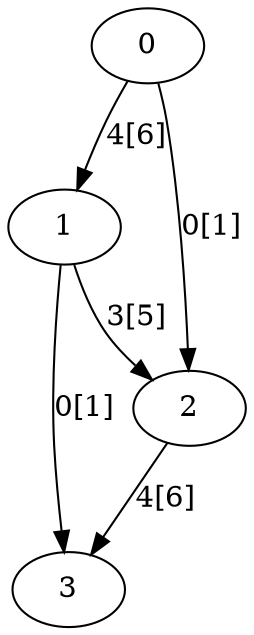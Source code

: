 digraph tree {
  0 -> 1 [label="4[6]"]
  0 -> 2 [label="0[1]"]
  1 -> 2 [label="3[5]"]
  1 -> 3 [label="0[1]"]
  2 -> 3 [label="4[6]"]
}

